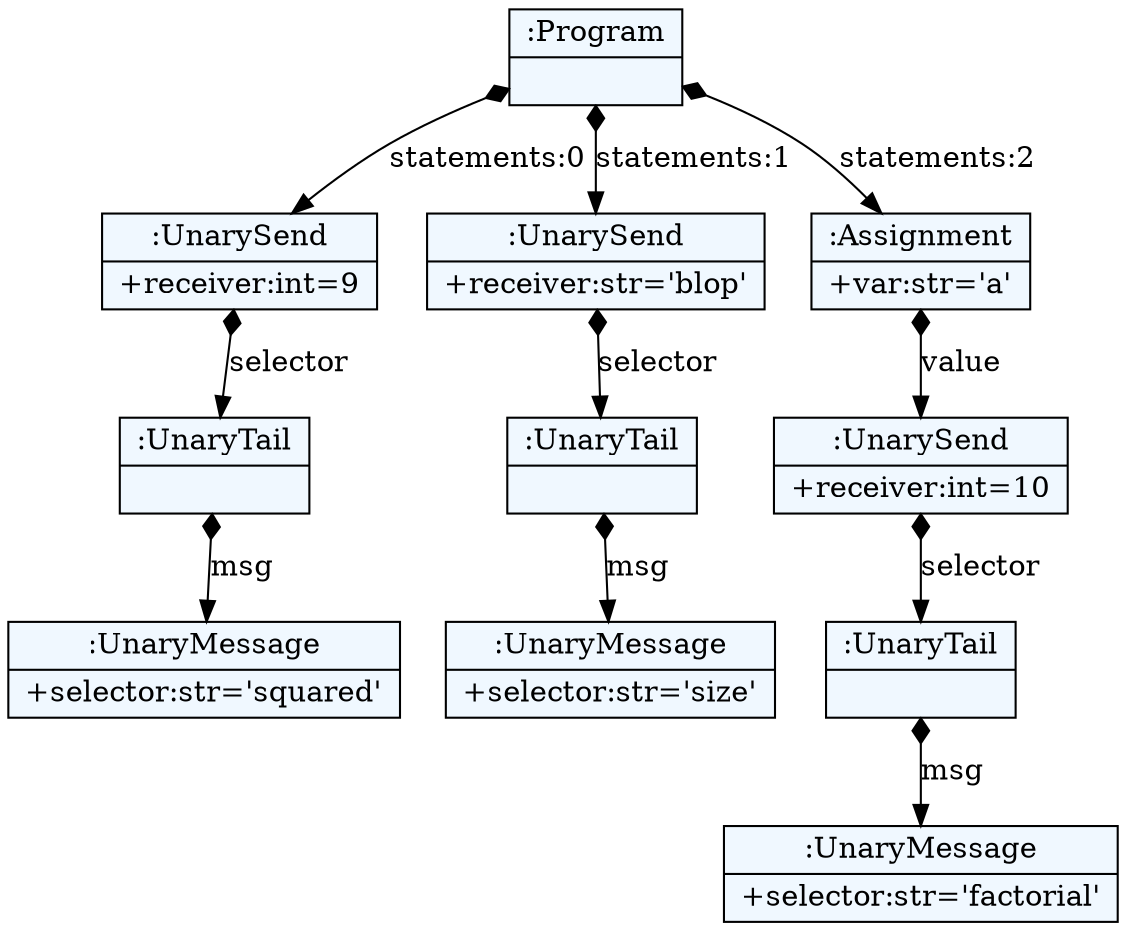 
    digraph textX {
    fontname = "Bitstream Vera Sans"
    fontsize = 8
    node[
        shape=record,
        style=filled,
        fillcolor=aliceblue
    ]
    nodesep = 0.3
    edge[dir=black,arrowtail=empty]


2614558121152 -> 2614558121432 [label="statements:0" arrowtail=diamond dir=both]
2614558121432 -> 2614532228600 [label="selector" arrowtail=diamond dir=both]
2614532228600 -> 2614532230168 [label="msg" arrowtail=diamond dir=both]
2614532230168[label="{:UnaryMessage|+selector:str='squared'\l}"]
2614532228600[label="{:UnaryTail|}"]
2614558121432[label="{:UnarySend|+receiver:int=9\l}"]
2614558121152 -> 2614532231120 [label="statements:1" arrowtail=diamond dir=both]
2614532231120 -> 2614532229272 [label="selector" arrowtail=diamond dir=both]
2614532229272 -> 2614532229832 [label="msg" arrowtail=diamond dir=both]
2614532229832[label="{:UnaryMessage|+selector:str='size'\l}"]
2614532229272[label="{:UnaryTail|}"]
2614532231120[label="{:UnarySend|+receiver:str='blop'\l}"]
2614558121152 -> 2614532228376 [label="statements:2" arrowtail=diamond dir=both]
2614532228376 -> 2614532229216 [label="value" arrowtail=diamond dir=both]
2614532229216 -> 2614532228936 [label="selector" arrowtail=diamond dir=both]
2614532228936 -> 2614532230728 [label="msg" arrowtail=diamond dir=both]
2614532230728[label="{:UnaryMessage|+selector:str='factorial'\l}"]
2614532228936[label="{:UnaryTail|}"]
2614532229216[label="{:UnarySend|+receiver:int=10\l}"]
2614532228376[label="{:Assignment|+var:str='a'\l}"]
2614558121152[label="{:Program|}"]

}
